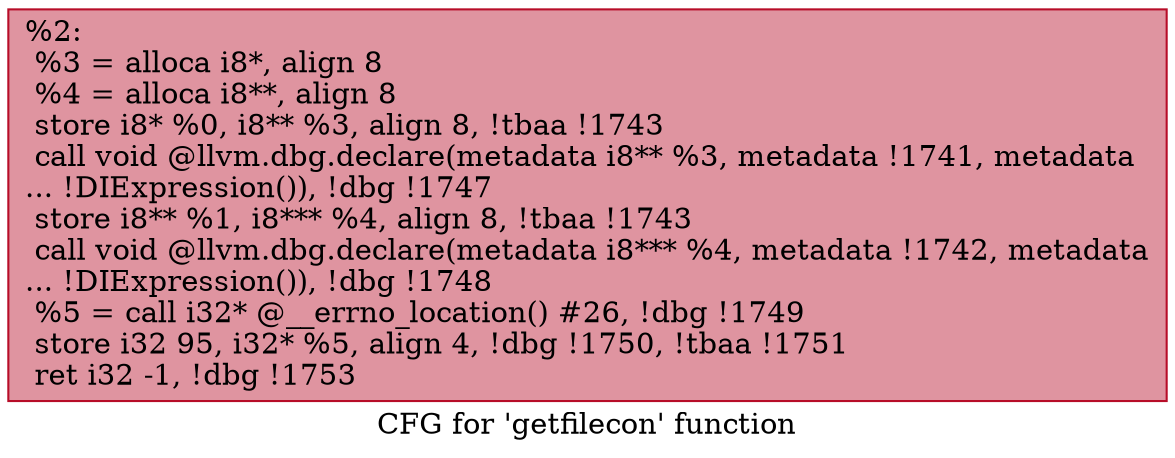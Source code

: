 digraph "CFG for 'getfilecon' function" {
	label="CFG for 'getfilecon' function";

	Node0x1b53aa0 [shape=record,color="#b70d28ff", style=filled, fillcolor="#b70d2870",label="{%2:\l  %3 = alloca i8*, align 8\l  %4 = alloca i8**, align 8\l  store i8* %0, i8** %3, align 8, !tbaa !1743\l  call void @llvm.dbg.declare(metadata i8** %3, metadata !1741, metadata\l... !DIExpression()), !dbg !1747\l  store i8** %1, i8*** %4, align 8, !tbaa !1743\l  call void @llvm.dbg.declare(metadata i8*** %4, metadata !1742, metadata\l... !DIExpression()), !dbg !1748\l  %5 = call i32* @__errno_location() #26, !dbg !1749\l  store i32 95, i32* %5, align 4, !dbg !1750, !tbaa !1751\l  ret i32 -1, !dbg !1753\l}"];
}
